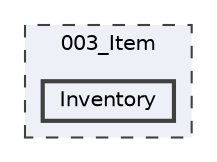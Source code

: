 digraph "003_Item/Inventory"
{
 // LATEX_PDF_SIZE
  bgcolor="transparent";
  edge [fontname=Helvetica,fontsize=10,labelfontname=Helvetica,labelfontsize=10];
  node [fontname=Helvetica,fontsize=10,shape=box,height=0.2,width=0.4];
  compound=true
  subgraph clusterdir_a987a3a94ba2664a9f1914c53bff2798 {
    graph [ bgcolor="#edf0f7", pencolor="grey25", label="003_Item", fontname=Helvetica,fontsize=10 style="filled,dashed", URL="dir_a987a3a94ba2664a9f1914c53bff2798.html",tooltip=""]
  dir_c4e36a50f10e6f1b40eff16d457b1b1d [label="Inventory", fillcolor="#edf0f7", color="grey25", style="filled,bold", URL="dir_c4e36a50f10e6f1b40eff16d457b1b1d.html",tooltip=""];
  }
}
